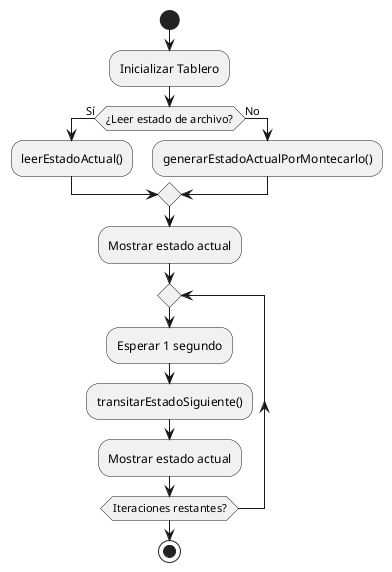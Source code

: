 @startuml

start

:Inicializar Tablero;

if (¿Leer estado de archivo?) then (Sí)
    :leerEstadoActual();
else (No)
    :generarEstadoActualPorMontecarlo();
endif

:Mostrar estado actual;

repeat
    :Esperar 1 segundo;
    :transitarEstadoSiguiente();
    :Mostrar estado actual;
repeat while (Iteraciones restantes?)

stop

@enduml

